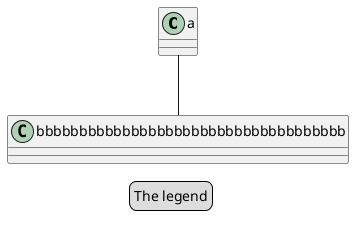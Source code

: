 {
  "sha1": "d84cyth40kvszbyuu107eygphglu5a6",
  "insertion": {
    "when": "2024-06-01T09:03:02.672Z",
    "url": "https://forum.plantuml.net/16588/style-allow-all-style-for-mainframe",
    "user": "plantuml@gmail.com"
  }
}
@startuml

legend
The legend
end legend

a -- bbbbbbbbbbbbbbbbbbbbbbbbbbbbbbbbbbbb

@enduml
